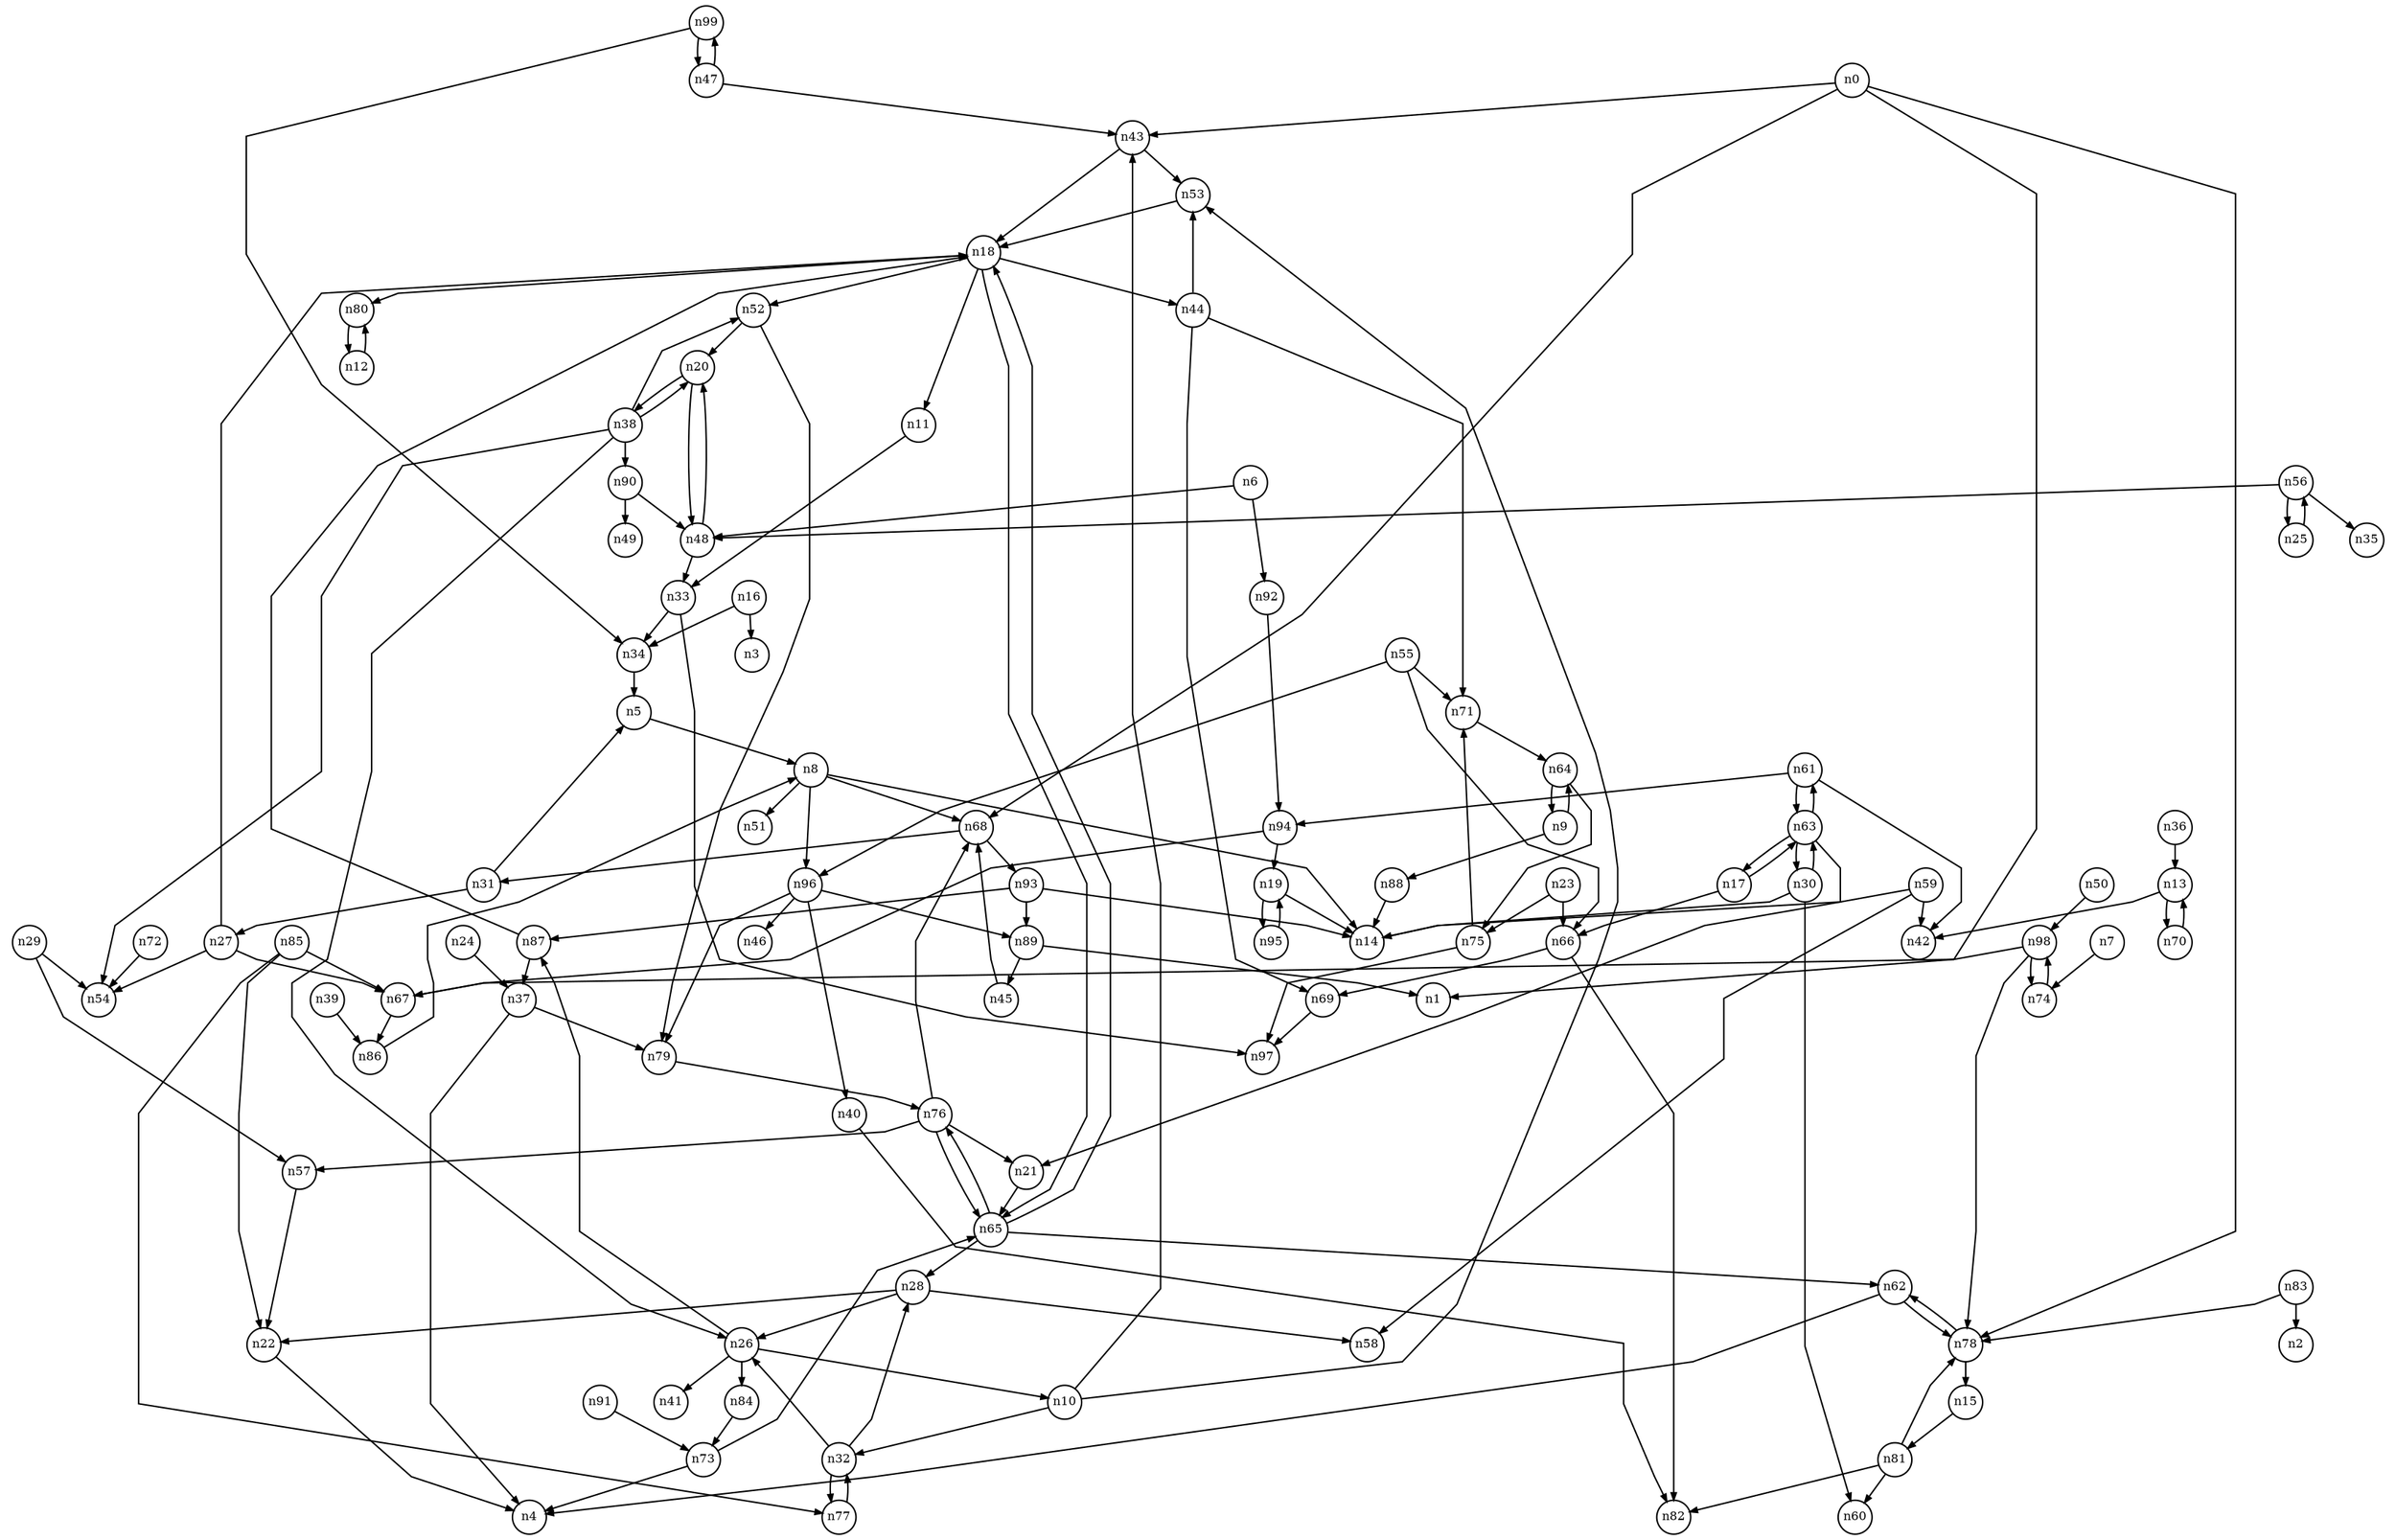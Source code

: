 digraph G{
splines=polyline;
ranksep=0.22;
nodesep=0.22;
nodesize=0.32;
fontsize=8
edge [arrowsize=0.5]
node [fontsize=8 shape=circle width=0.32 fixedsize=shape];

n0 -> n1
n0 -> n43
n0 -> n68
n0 -> n78
n43 -> n53
n43 -> n18
n68 -> n31
n68 -> n93
n78 -> n15
n78 -> n62
n48 -> n33
n48 -> n20
n6 -> n48
n6 -> n92
n92 -> n94
n74 -> n98
n7 -> n74
n8 -> n14
n8 -> n51
n8 -> n68
n8 -> n96
n96 -> n40
n96 -> n46
n96 -> n79
n96 -> n89
n88 -> n14
n9 -> n88
n9 -> n64
n10 -> n43
n10 -> n53
n10 -> n32
n53 -> n18
n33 -> n34
n33 -> n97
n11 -> n33
n13 -> n42
n13 -> n70
n16 -> n3
n16 -> n34
n34 -> n5
n66 -> n69
n66 -> n82
n17 -> n66
n17 -> n63
n18 -> n11
n18 -> n44
n18 -> n52
n18 -> n65
n18 -> n80
n44 -> n53
n44 -> n69
n44 -> n71
n52 -> n79
n52 -> n20
n65 -> n28
n65 -> n62
n65 -> n76
n65 -> n18
n80 -> n12
n19 -> n14
n19 -> n95
n38 -> n26
n38 -> n52
n38 -> n54
n38 -> n90
n38 -> n20
n20 -> n38
n20 -> n48
n22 -> n4
n23 -> n66
n23 -> n75
n75 -> n71
n75 -> n97
n37 -> n4
n37 -> n79
n24 -> n37
n26 -> n10
n26 -> n41
n26 -> n84
n26 -> n87
n84 -> n73
n87 -> n37
n87 -> n18
n27 -> n54
n27 -> n67
n27 -> n18
n67 -> n86
n28 -> n22
n28 -> n26
n28 -> n58
n29 -> n54
n29 -> n57
n57 -> n22
n30 -> n14
n30 -> n60
n30 -> n63
n5 -> n8
n31 -> n5
n31 -> n27
n32 -> n26
n32 -> n28
n32 -> n77
n77 -> n32
n36 -> n13
n79 -> n76
n90 -> n48
n90 -> n49
n86 -> n8
n39 -> n86
n40 -> n82
n69 -> n97
n71 -> n64
n45 -> n68
n47 -> n43
n47 -> n99
n99 -> n34
n99 -> n47
n98 -> n67
n98 -> n74
n98 -> n78
n50 -> n98
n55 -> n66
n55 -> n71
n55 -> n96
n25 -> n56
n56 -> n25
n56 -> n35
n56 -> n48
n59 -> n14
n59 -> n42
n59 -> n58
n61 -> n42
n61 -> n63
n61 -> n94
n63 -> n17
n63 -> n21
n63 -> n30
n63 -> n61
n94 -> n19
n94 -> n67
n62 -> n4
n62 -> n78
n21 -> n65
n64 -> n9
n64 -> n75
n76 -> n21
n76 -> n57
n76 -> n68
n76 -> n65
n93 -> n14
n93 -> n87
n93 -> n89
n70 -> n13
n72 -> n54
n73 -> n4
n73 -> n65
n15 -> n81
n12 -> n80
n81 -> n60
n81 -> n78
n81 -> n82
n83 -> n2
n83 -> n78
n85 -> n22
n85 -> n67
n85 -> n77
n89 -> n1
n89 -> n45
n91 -> n73
n95 -> n19
}
